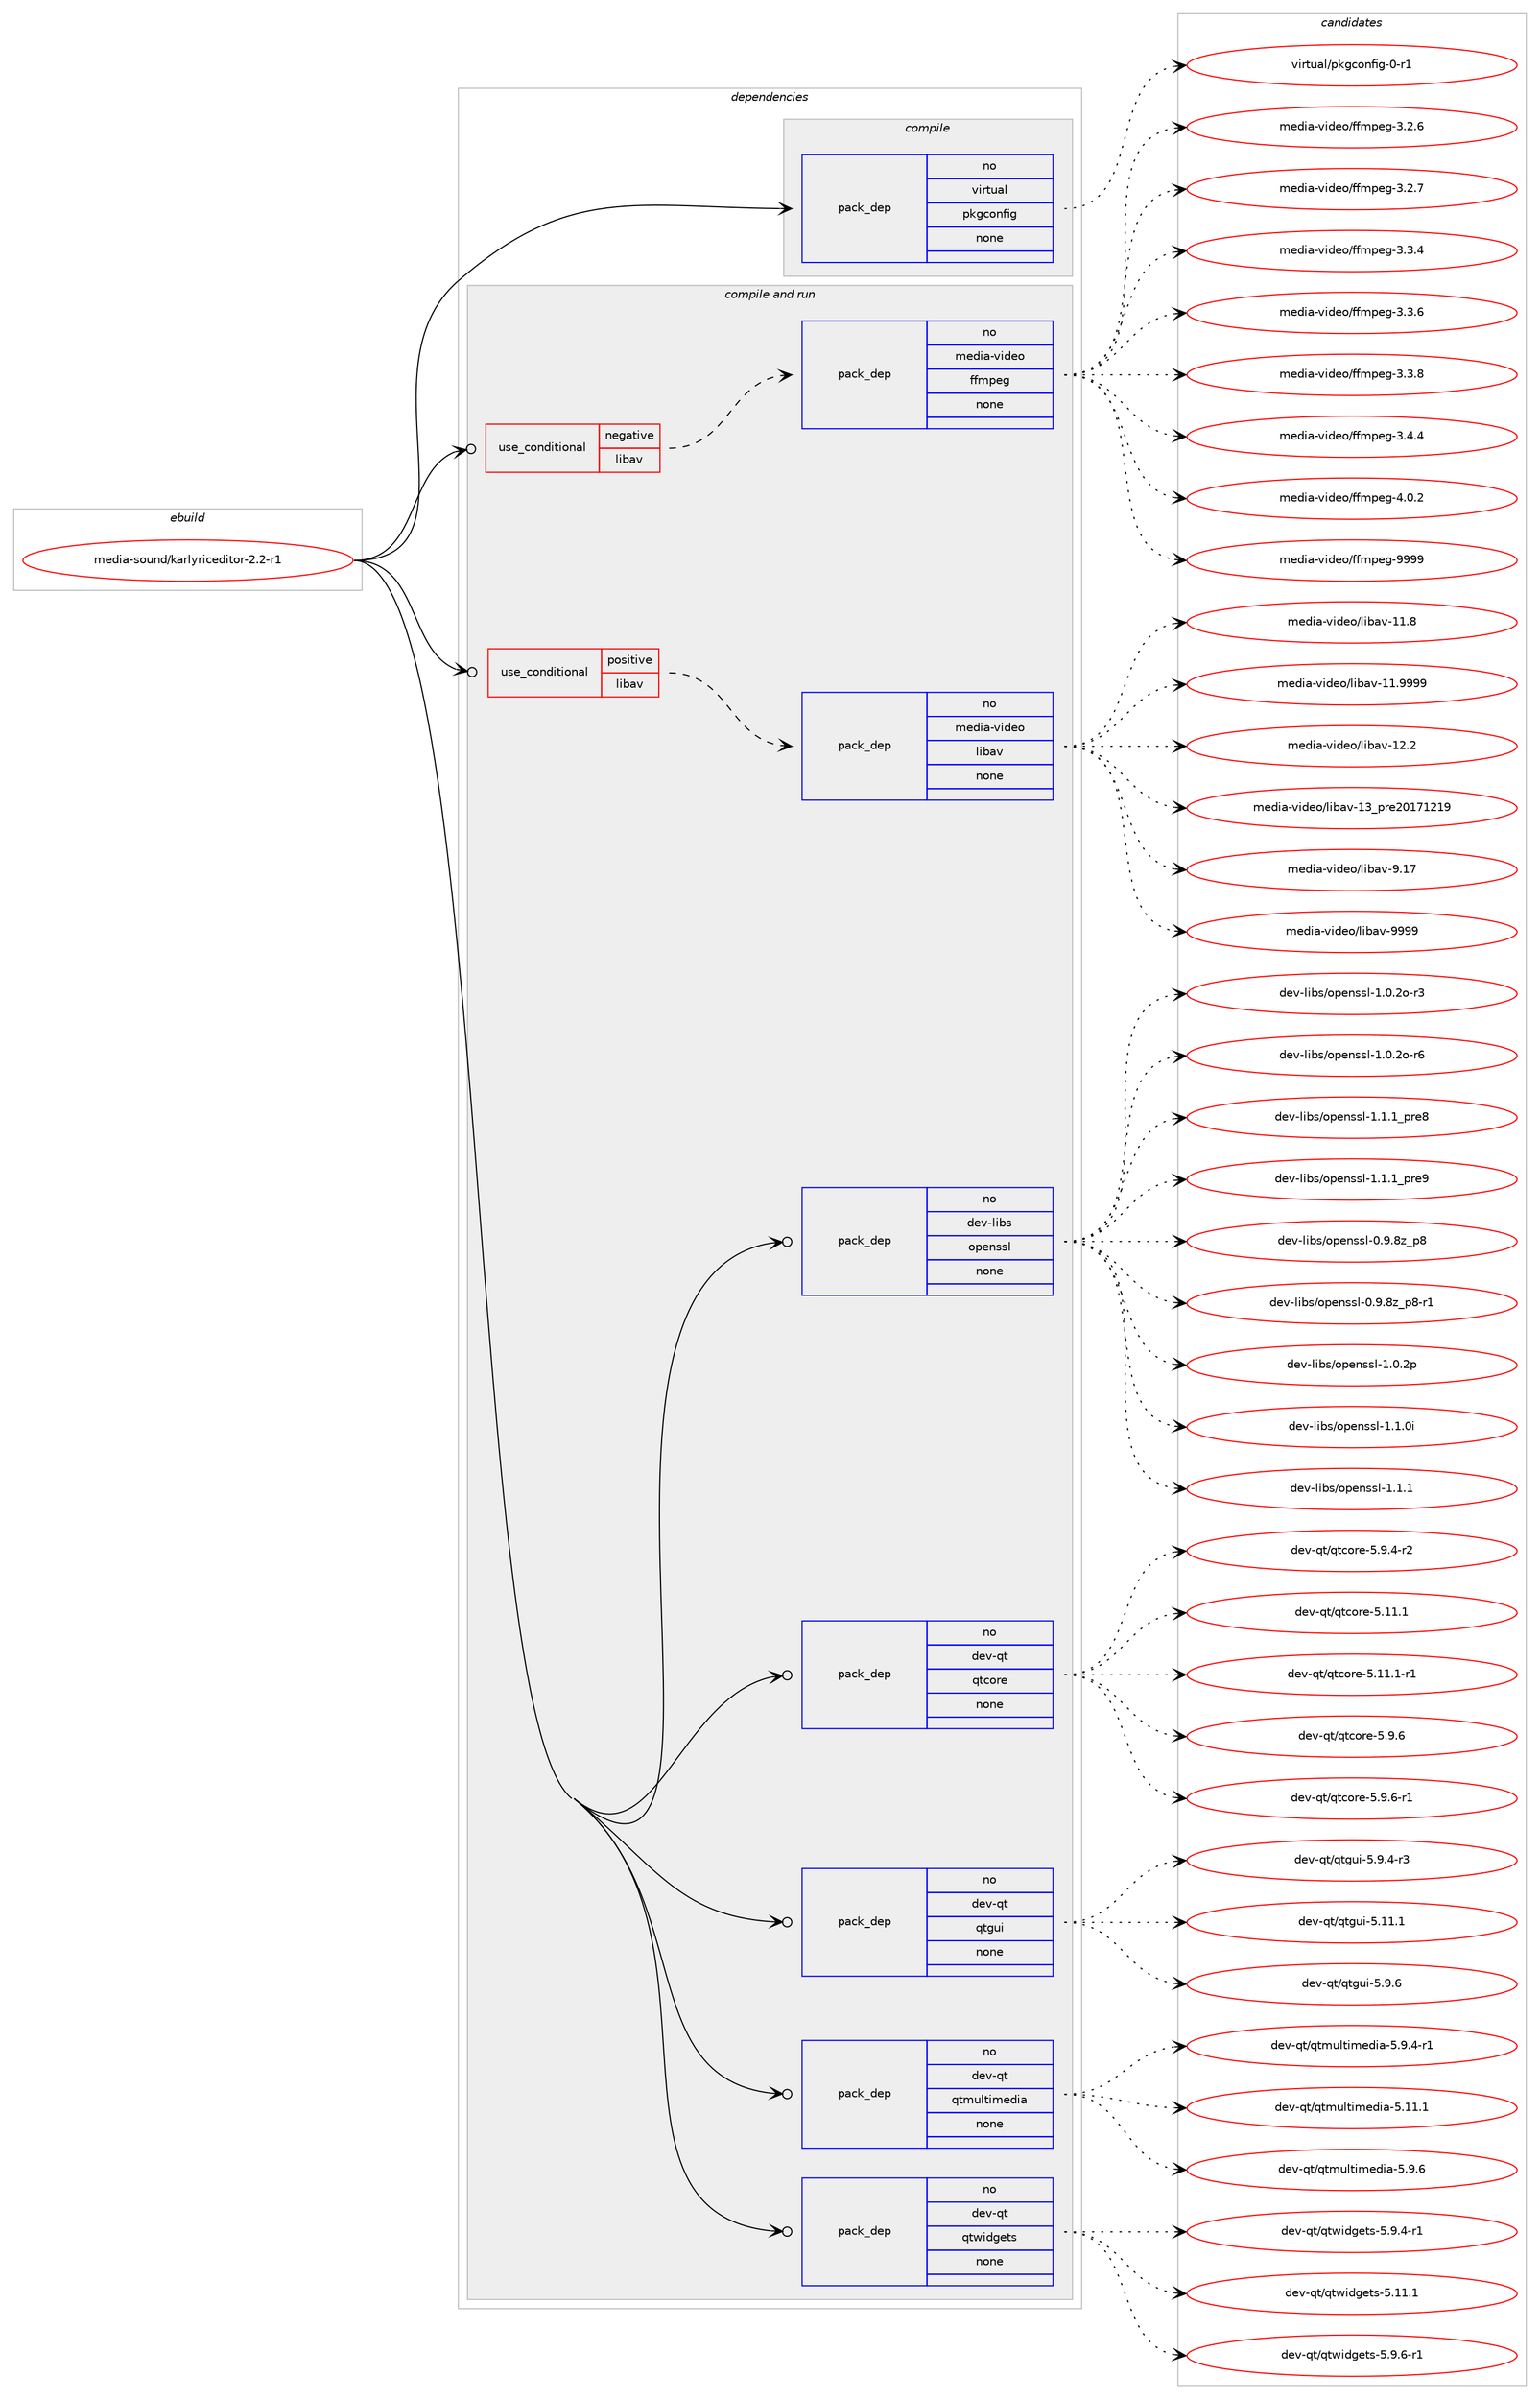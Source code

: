 digraph prolog {

# *************
# Graph options
# *************

newrank=true;
concentrate=true;
compound=true;
graph [rankdir=LR,fontname=Helvetica,fontsize=10,ranksep=1.5];#, ranksep=2.5, nodesep=0.2];
edge  [arrowhead=vee];
node  [fontname=Helvetica,fontsize=10];

# **********
# The ebuild
# **********

subgraph cluster_leftcol {
color=gray;
rank=same;
label=<<i>ebuild</i>>;
id [label="media-sound/karlyriceditor-2.2-r1", color=red, width=4, href="../media-sound/karlyriceditor-2.2-r1.svg"];
}

# ****************
# The dependencies
# ****************

subgraph cluster_midcol {
color=gray;
label=<<i>dependencies</i>>;
subgraph cluster_compile {
fillcolor="#eeeeee";
style=filled;
label=<<i>compile</i>>;
subgraph pack3956 {
dependency5940 [label=<<TABLE BORDER="0" CELLBORDER="1" CELLSPACING="0" CELLPADDING="4" WIDTH="220"><TR><TD ROWSPAN="6" CELLPADDING="30">pack_dep</TD></TR><TR><TD WIDTH="110">no</TD></TR><TR><TD>virtual</TD></TR><TR><TD>pkgconfig</TD></TR><TR><TD>none</TD></TR><TR><TD></TD></TR></TABLE>>, shape=none, color=blue];
}
id:e -> dependency5940:w [weight=20,style="solid",arrowhead="vee"];
}
subgraph cluster_compileandrun {
fillcolor="#eeeeee";
style=filled;
label=<<i>compile and run</i>>;
subgraph cond1884 {
dependency5941 [label=<<TABLE BORDER="0" CELLBORDER="1" CELLSPACING="0" CELLPADDING="4"><TR><TD ROWSPAN="3" CELLPADDING="10">use_conditional</TD></TR><TR><TD>negative</TD></TR><TR><TD>libav</TD></TR></TABLE>>, shape=none, color=red];
subgraph pack3957 {
dependency5942 [label=<<TABLE BORDER="0" CELLBORDER="1" CELLSPACING="0" CELLPADDING="4" WIDTH="220"><TR><TD ROWSPAN="6" CELLPADDING="30">pack_dep</TD></TR><TR><TD WIDTH="110">no</TD></TR><TR><TD>media-video</TD></TR><TR><TD>ffmpeg</TD></TR><TR><TD>none</TD></TR><TR><TD></TD></TR></TABLE>>, shape=none, color=blue];
}
dependency5941:e -> dependency5942:w [weight=20,style="dashed",arrowhead="vee"];
}
id:e -> dependency5941:w [weight=20,style="solid",arrowhead="odotvee"];
subgraph cond1885 {
dependency5943 [label=<<TABLE BORDER="0" CELLBORDER="1" CELLSPACING="0" CELLPADDING="4"><TR><TD ROWSPAN="3" CELLPADDING="10">use_conditional</TD></TR><TR><TD>positive</TD></TR><TR><TD>libav</TD></TR></TABLE>>, shape=none, color=red];
subgraph pack3958 {
dependency5944 [label=<<TABLE BORDER="0" CELLBORDER="1" CELLSPACING="0" CELLPADDING="4" WIDTH="220"><TR><TD ROWSPAN="6" CELLPADDING="30">pack_dep</TD></TR><TR><TD WIDTH="110">no</TD></TR><TR><TD>media-video</TD></TR><TR><TD>libav</TD></TR><TR><TD>none</TD></TR><TR><TD></TD></TR></TABLE>>, shape=none, color=blue];
}
dependency5943:e -> dependency5944:w [weight=20,style="dashed",arrowhead="vee"];
}
id:e -> dependency5943:w [weight=20,style="solid",arrowhead="odotvee"];
subgraph pack3959 {
dependency5945 [label=<<TABLE BORDER="0" CELLBORDER="1" CELLSPACING="0" CELLPADDING="4" WIDTH="220"><TR><TD ROWSPAN="6" CELLPADDING="30">pack_dep</TD></TR><TR><TD WIDTH="110">no</TD></TR><TR><TD>dev-libs</TD></TR><TR><TD>openssl</TD></TR><TR><TD>none</TD></TR><TR><TD></TD></TR></TABLE>>, shape=none, color=blue];
}
id:e -> dependency5945:w [weight=20,style="solid",arrowhead="odotvee"];
subgraph pack3960 {
dependency5946 [label=<<TABLE BORDER="0" CELLBORDER="1" CELLSPACING="0" CELLPADDING="4" WIDTH="220"><TR><TD ROWSPAN="6" CELLPADDING="30">pack_dep</TD></TR><TR><TD WIDTH="110">no</TD></TR><TR><TD>dev-qt</TD></TR><TR><TD>qtcore</TD></TR><TR><TD>none</TD></TR><TR><TD></TD></TR></TABLE>>, shape=none, color=blue];
}
id:e -> dependency5946:w [weight=20,style="solid",arrowhead="odotvee"];
subgraph pack3961 {
dependency5947 [label=<<TABLE BORDER="0" CELLBORDER="1" CELLSPACING="0" CELLPADDING="4" WIDTH="220"><TR><TD ROWSPAN="6" CELLPADDING="30">pack_dep</TD></TR><TR><TD WIDTH="110">no</TD></TR><TR><TD>dev-qt</TD></TR><TR><TD>qtgui</TD></TR><TR><TD>none</TD></TR><TR><TD></TD></TR></TABLE>>, shape=none, color=blue];
}
id:e -> dependency5947:w [weight=20,style="solid",arrowhead="odotvee"];
subgraph pack3962 {
dependency5948 [label=<<TABLE BORDER="0" CELLBORDER="1" CELLSPACING="0" CELLPADDING="4" WIDTH="220"><TR><TD ROWSPAN="6" CELLPADDING="30">pack_dep</TD></TR><TR><TD WIDTH="110">no</TD></TR><TR><TD>dev-qt</TD></TR><TR><TD>qtmultimedia</TD></TR><TR><TD>none</TD></TR><TR><TD></TD></TR></TABLE>>, shape=none, color=blue];
}
id:e -> dependency5948:w [weight=20,style="solid",arrowhead="odotvee"];
subgraph pack3963 {
dependency5949 [label=<<TABLE BORDER="0" CELLBORDER="1" CELLSPACING="0" CELLPADDING="4" WIDTH="220"><TR><TD ROWSPAN="6" CELLPADDING="30">pack_dep</TD></TR><TR><TD WIDTH="110">no</TD></TR><TR><TD>dev-qt</TD></TR><TR><TD>qtwidgets</TD></TR><TR><TD>none</TD></TR><TR><TD></TD></TR></TABLE>>, shape=none, color=blue];
}
id:e -> dependency5949:w [weight=20,style="solid",arrowhead="odotvee"];
}
subgraph cluster_run {
fillcolor="#eeeeee";
style=filled;
label=<<i>run</i>>;
}
}

# **************
# The candidates
# **************

subgraph cluster_choices {
rank=same;
color=gray;
label=<<i>candidates</i>>;

subgraph choice3956 {
color=black;
nodesep=1;
choice11810511411611797108471121071039911111010210510345484511449 [label="virtual/pkgconfig-0-r1", color=red, width=4,href="../virtual/pkgconfig-0-r1.svg"];
dependency5940:e -> choice11810511411611797108471121071039911111010210510345484511449:w [style=dotted,weight="100"];
}
subgraph choice3957 {
color=black;
nodesep=1;
choice109101100105974511810510010111147102102109112101103455146504654 [label="media-video/ffmpeg-3.2.6", color=red, width=4,href="../media-video/ffmpeg-3.2.6.svg"];
choice109101100105974511810510010111147102102109112101103455146504655 [label="media-video/ffmpeg-3.2.7", color=red, width=4,href="../media-video/ffmpeg-3.2.7.svg"];
choice109101100105974511810510010111147102102109112101103455146514652 [label="media-video/ffmpeg-3.3.4", color=red, width=4,href="../media-video/ffmpeg-3.3.4.svg"];
choice109101100105974511810510010111147102102109112101103455146514654 [label="media-video/ffmpeg-3.3.6", color=red, width=4,href="../media-video/ffmpeg-3.3.6.svg"];
choice109101100105974511810510010111147102102109112101103455146514656 [label="media-video/ffmpeg-3.3.8", color=red, width=4,href="../media-video/ffmpeg-3.3.8.svg"];
choice109101100105974511810510010111147102102109112101103455146524652 [label="media-video/ffmpeg-3.4.4", color=red, width=4,href="../media-video/ffmpeg-3.4.4.svg"];
choice109101100105974511810510010111147102102109112101103455246484650 [label="media-video/ffmpeg-4.0.2", color=red, width=4,href="../media-video/ffmpeg-4.0.2.svg"];
choice1091011001059745118105100101111471021021091121011034557575757 [label="media-video/ffmpeg-9999", color=red, width=4,href="../media-video/ffmpeg-9999.svg"];
dependency5942:e -> choice109101100105974511810510010111147102102109112101103455146504654:w [style=dotted,weight="100"];
dependency5942:e -> choice109101100105974511810510010111147102102109112101103455146504655:w [style=dotted,weight="100"];
dependency5942:e -> choice109101100105974511810510010111147102102109112101103455146514652:w [style=dotted,weight="100"];
dependency5942:e -> choice109101100105974511810510010111147102102109112101103455146514654:w [style=dotted,weight="100"];
dependency5942:e -> choice109101100105974511810510010111147102102109112101103455146514656:w [style=dotted,weight="100"];
dependency5942:e -> choice109101100105974511810510010111147102102109112101103455146524652:w [style=dotted,weight="100"];
dependency5942:e -> choice109101100105974511810510010111147102102109112101103455246484650:w [style=dotted,weight="100"];
dependency5942:e -> choice1091011001059745118105100101111471021021091121011034557575757:w [style=dotted,weight="100"];
}
subgraph choice3958 {
color=black;
nodesep=1;
choice10910110010597451181051001011114710810598971184549494656 [label="media-video/libav-11.8", color=red, width=4,href="../media-video/libav-11.8.svg"];
choice10910110010597451181051001011114710810598971184549494657575757 [label="media-video/libav-11.9999", color=red, width=4,href="../media-video/libav-11.9999.svg"];
choice10910110010597451181051001011114710810598971184549504650 [label="media-video/libav-12.2", color=red, width=4,href="../media-video/libav-12.2.svg"];
choice1091011001059745118105100101111471081059897118454951951121141015048495549504957 [label="media-video/libav-13_pre20171219", color=red, width=4,href="../media-video/libav-13_pre20171219.svg"];
choice10910110010597451181051001011114710810598971184557464955 [label="media-video/libav-9.17", color=red, width=4,href="../media-video/libav-9.17.svg"];
choice10910110010597451181051001011114710810598971184557575757 [label="media-video/libav-9999", color=red, width=4,href="../media-video/libav-9999.svg"];
dependency5944:e -> choice10910110010597451181051001011114710810598971184549494656:w [style=dotted,weight="100"];
dependency5944:e -> choice10910110010597451181051001011114710810598971184549494657575757:w [style=dotted,weight="100"];
dependency5944:e -> choice10910110010597451181051001011114710810598971184549504650:w [style=dotted,weight="100"];
dependency5944:e -> choice1091011001059745118105100101111471081059897118454951951121141015048495549504957:w [style=dotted,weight="100"];
dependency5944:e -> choice10910110010597451181051001011114710810598971184557464955:w [style=dotted,weight="100"];
dependency5944:e -> choice10910110010597451181051001011114710810598971184557575757:w [style=dotted,weight="100"];
}
subgraph choice3959 {
color=black;
nodesep=1;
choice1001011184510810598115471111121011101151151084549464846501114511451 [label="dev-libs/openssl-1.0.2o-r3", color=red, width=4,href="../dev-libs/openssl-1.0.2o-r3.svg"];
choice1001011184510810598115471111121011101151151084549464846501114511454 [label="dev-libs/openssl-1.0.2o-r6", color=red, width=4,href="../dev-libs/openssl-1.0.2o-r6.svg"];
choice1001011184510810598115471111121011101151151084549464946499511211410156 [label="dev-libs/openssl-1.1.1_pre8", color=red, width=4,href="../dev-libs/openssl-1.1.1_pre8.svg"];
choice1001011184510810598115471111121011101151151084549464946499511211410157 [label="dev-libs/openssl-1.1.1_pre9", color=red, width=4,href="../dev-libs/openssl-1.1.1_pre9.svg"];
choice1001011184510810598115471111121011101151151084548465746561229511256 [label="dev-libs/openssl-0.9.8z_p8", color=red, width=4,href="../dev-libs/openssl-0.9.8z_p8.svg"];
choice10010111845108105981154711111210111011511510845484657465612295112564511449 [label="dev-libs/openssl-0.9.8z_p8-r1", color=red, width=4,href="../dev-libs/openssl-0.9.8z_p8-r1.svg"];
choice100101118451081059811547111112101110115115108454946484650112 [label="dev-libs/openssl-1.0.2p", color=red, width=4,href="../dev-libs/openssl-1.0.2p.svg"];
choice100101118451081059811547111112101110115115108454946494648105 [label="dev-libs/openssl-1.1.0i", color=red, width=4,href="../dev-libs/openssl-1.1.0i.svg"];
choice100101118451081059811547111112101110115115108454946494649 [label="dev-libs/openssl-1.1.1", color=red, width=4,href="../dev-libs/openssl-1.1.1.svg"];
dependency5945:e -> choice1001011184510810598115471111121011101151151084549464846501114511451:w [style=dotted,weight="100"];
dependency5945:e -> choice1001011184510810598115471111121011101151151084549464846501114511454:w [style=dotted,weight="100"];
dependency5945:e -> choice1001011184510810598115471111121011101151151084549464946499511211410156:w [style=dotted,weight="100"];
dependency5945:e -> choice1001011184510810598115471111121011101151151084549464946499511211410157:w [style=dotted,weight="100"];
dependency5945:e -> choice1001011184510810598115471111121011101151151084548465746561229511256:w [style=dotted,weight="100"];
dependency5945:e -> choice10010111845108105981154711111210111011511510845484657465612295112564511449:w [style=dotted,weight="100"];
dependency5945:e -> choice100101118451081059811547111112101110115115108454946484650112:w [style=dotted,weight="100"];
dependency5945:e -> choice100101118451081059811547111112101110115115108454946494648105:w [style=dotted,weight="100"];
dependency5945:e -> choice100101118451081059811547111112101110115115108454946494649:w [style=dotted,weight="100"];
}
subgraph choice3960 {
color=black;
nodesep=1;
choice1001011184511311647113116991111141014553465746524511450 [label="dev-qt/qtcore-5.9.4-r2", color=red, width=4,href="../dev-qt/qtcore-5.9.4-r2.svg"];
choice10010111845113116471131169911111410145534649494649 [label="dev-qt/qtcore-5.11.1", color=red, width=4,href="../dev-qt/qtcore-5.11.1.svg"];
choice100101118451131164711311699111114101455346494946494511449 [label="dev-qt/qtcore-5.11.1-r1", color=red, width=4,href="../dev-qt/qtcore-5.11.1-r1.svg"];
choice100101118451131164711311699111114101455346574654 [label="dev-qt/qtcore-5.9.6", color=red, width=4,href="../dev-qt/qtcore-5.9.6.svg"];
choice1001011184511311647113116991111141014553465746544511449 [label="dev-qt/qtcore-5.9.6-r1", color=red, width=4,href="../dev-qt/qtcore-5.9.6-r1.svg"];
dependency5946:e -> choice1001011184511311647113116991111141014553465746524511450:w [style=dotted,weight="100"];
dependency5946:e -> choice10010111845113116471131169911111410145534649494649:w [style=dotted,weight="100"];
dependency5946:e -> choice100101118451131164711311699111114101455346494946494511449:w [style=dotted,weight="100"];
dependency5946:e -> choice100101118451131164711311699111114101455346574654:w [style=dotted,weight="100"];
dependency5946:e -> choice1001011184511311647113116991111141014553465746544511449:w [style=dotted,weight="100"];
}
subgraph choice3961 {
color=black;
nodesep=1;
choice10010111845113116471131161031171054553465746524511451 [label="dev-qt/qtgui-5.9.4-r3", color=red, width=4,href="../dev-qt/qtgui-5.9.4-r3.svg"];
choice100101118451131164711311610311710545534649494649 [label="dev-qt/qtgui-5.11.1", color=red, width=4,href="../dev-qt/qtgui-5.11.1.svg"];
choice1001011184511311647113116103117105455346574654 [label="dev-qt/qtgui-5.9.6", color=red, width=4,href="../dev-qt/qtgui-5.9.6.svg"];
dependency5947:e -> choice10010111845113116471131161031171054553465746524511451:w [style=dotted,weight="100"];
dependency5947:e -> choice100101118451131164711311610311710545534649494649:w [style=dotted,weight="100"];
dependency5947:e -> choice1001011184511311647113116103117105455346574654:w [style=dotted,weight="100"];
}
subgraph choice3962 {
color=black;
nodesep=1;
choice1001011184511311647113116109117108116105109101100105974553465746524511449 [label="dev-qt/qtmultimedia-5.9.4-r1", color=red, width=4,href="../dev-qt/qtmultimedia-5.9.4-r1.svg"];
choice10010111845113116471131161091171081161051091011001059745534649494649 [label="dev-qt/qtmultimedia-5.11.1", color=red, width=4,href="../dev-qt/qtmultimedia-5.11.1.svg"];
choice100101118451131164711311610911710811610510910110010597455346574654 [label="dev-qt/qtmultimedia-5.9.6", color=red, width=4,href="../dev-qt/qtmultimedia-5.9.6.svg"];
dependency5948:e -> choice1001011184511311647113116109117108116105109101100105974553465746524511449:w [style=dotted,weight="100"];
dependency5948:e -> choice10010111845113116471131161091171081161051091011001059745534649494649:w [style=dotted,weight="100"];
dependency5948:e -> choice100101118451131164711311610911710811610510910110010597455346574654:w [style=dotted,weight="100"];
}
subgraph choice3963 {
color=black;
nodesep=1;
choice10010111845113116471131161191051001031011161154553465746524511449 [label="dev-qt/qtwidgets-5.9.4-r1", color=red, width=4,href="../dev-qt/qtwidgets-5.9.4-r1.svg"];
choice100101118451131164711311611910510010310111611545534649494649 [label="dev-qt/qtwidgets-5.11.1", color=red, width=4,href="../dev-qt/qtwidgets-5.11.1.svg"];
choice10010111845113116471131161191051001031011161154553465746544511449 [label="dev-qt/qtwidgets-5.9.6-r1", color=red, width=4,href="../dev-qt/qtwidgets-5.9.6-r1.svg"];
dependency5949:e -> choice10010111845113116471131161191051001031011161154553465746524511449:w [style=dotted,weight="100"];
dependency5949:e -> choice100101118451131164711311611910510010310111611545534649494649:w [style=dotted,weight="100"];
dependency5949:e -> choice10010111845113116471131161191051001031011161154553465746544511449:w [style=dotted,weight="100"];
}
}

}
